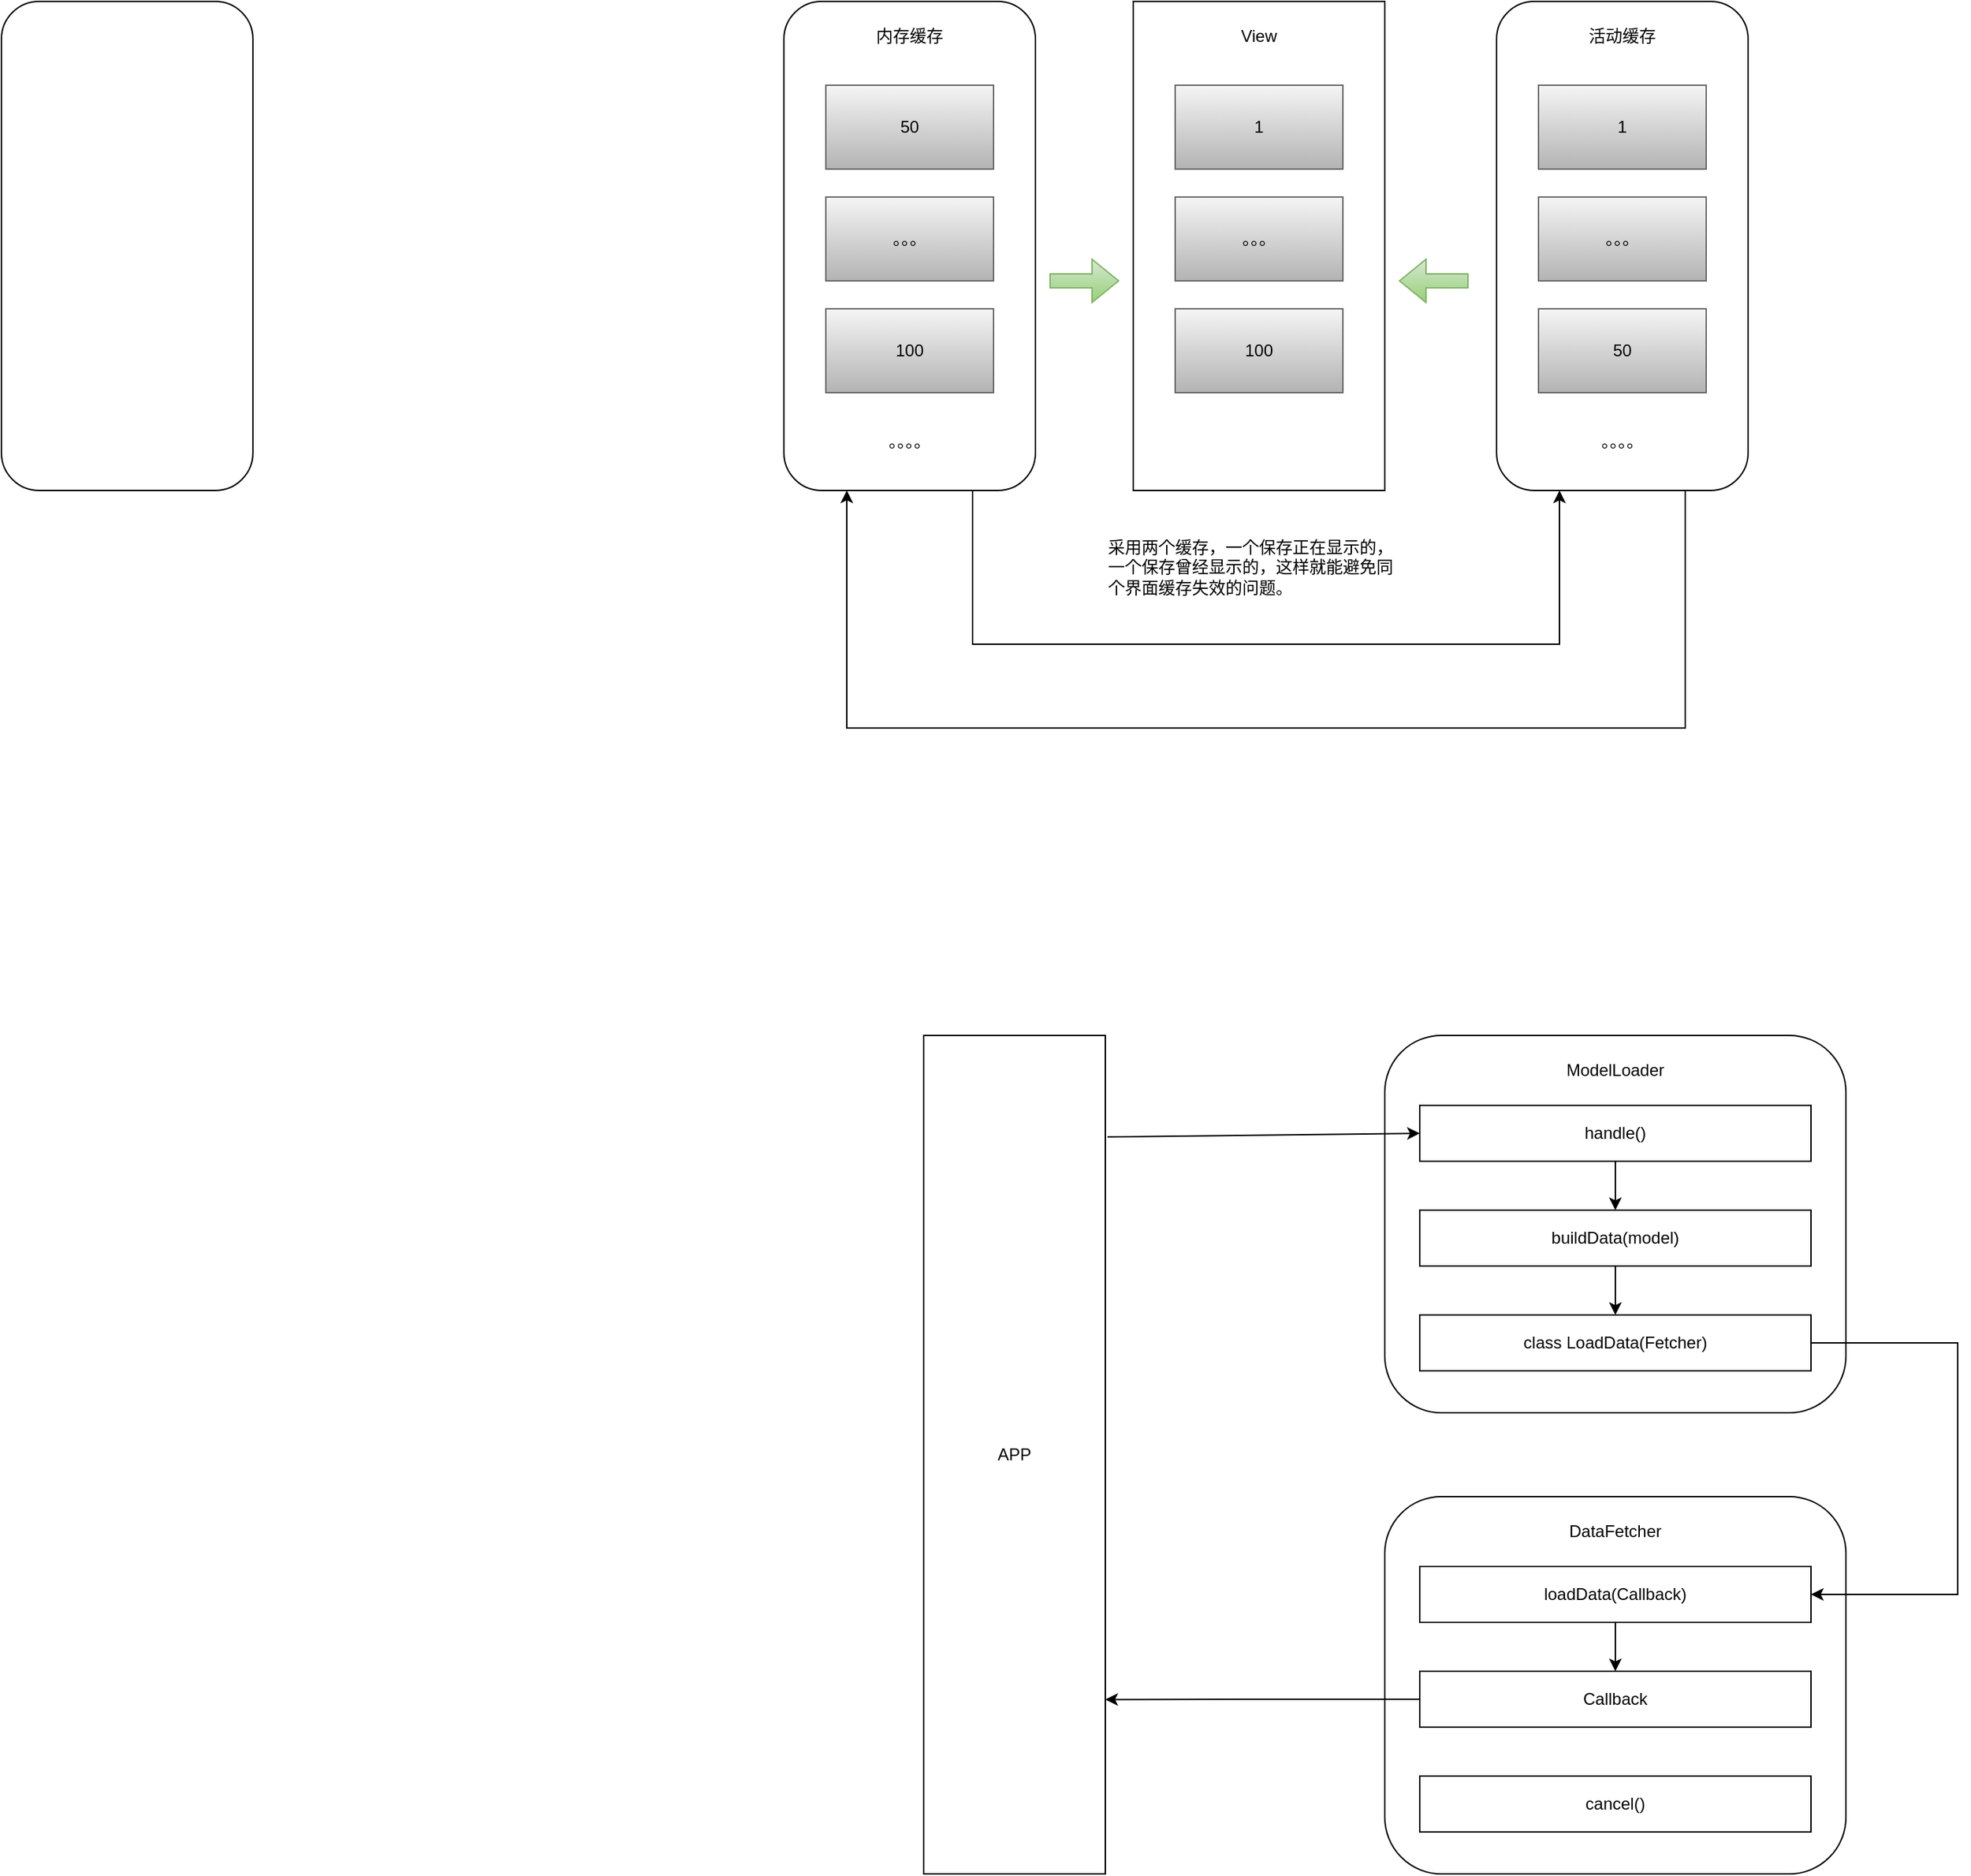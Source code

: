 <mxfile version="21.5.0" type="github">
  <diagram name="第 1 页" id="9gG5TRduuXv9n2lvh1-l">
    <mxGraphModel dx="1379" dy="835" grid="1" gridSize="10" guides="1" tooltips="1" connect="1" arrows="1" fold="1" page="1" pageScale="1" pageWidth="10000" pageHeight="10000" math="0" shadow="0">
      <root>
        <mxCell id="0" />
        <mxCell id="1" parent="0" />
        <mxCell id="RLxla1DwEqxDlipukyhl-1" value="" style="rounded=1;whiteSpace=wrap;html=1;" parent="1" vertex="1">
          <mxGeometry x="150" y="80" width="180" height="350" as="geometry" />
        </mxCell>
        <mxCell id="RLxla1DwEqxDlipukyhl-3" value="" style="rounded=1;whiteSpace=wrap;html=1;" parent="1" vertex="1">
          <mxGeometry x="710" y="80" width="180" height="350" as="geometry" />
        </mxCell>
        <mxCell id="RLxla1DwEqxDlipukyhl-4" value="&lt;font color=&quot;#000000&quot;&gt;50&lt;/font&gt;" style="rounded=0;whiteSpace=wrap;html=1;fillColor=#f5f5f5;gradientColor=#b3b3b3;strokeColor=#666666;" parent="1" vertex="1">
          <mxGeometry x="740" y="140" width="120" height="60" as="geometry" />
        </mxCell>
        <mxCell id="RLxla1DwEqxDlipukyhl-5" value="&lt;font color=&quot;#000000&quot;&gt;。。。&lt;/font&gt;" style="rounded=0;whiteSpace=wrap;html=1;fillColor=#f5f5f5;gradientColor=#b3b3b3;strokeColor=#666666;" parent="1" vertex="1">
          <mxGeometry x="740" y="220" width="120" height="60" as="geometry" />
        </mxCell>
        <mxCell id="RLxla1DwEqxDlipukyhl-6" value="&lt;font color=&quot;#000000&quot;&gt;100&lt;/font&gt;" style="rounded=0;whiteSpace=wrap;html=1;fillColor=#f5f5f5;gradientColor=#b3b3b3;strokeColor=#666666;" parent="1" vertex="1">
          <mxGeometry x="740" y="300" width="120" height="60" as="geometry" />
        </mxCell>
        <mxCell id="RLxla1DwEqxDlipukyhl-8" value="内存缓存" style="text;html=1;strokeColor=none;fillColor=none;align=center;verticalAlign=middle;whiteSpace=wrap;rounded=0;" parent="1" vertex="1">
          <mxGeometry x="760" y="90" width="80" height="30" as="geometry" />
        </mxCell>
        <mxCell id="RLxla1DwEqxDlipukyhl-10" value="。。。。" style="text;html=1;strokeColor=none;fillColor=none;align=center;verticalAlign=middle;whiteSpace=wrap;rounded=0;" parent="1" vertex="1">
          <mxGeometry x="760" y="380" width="80" height="30" as="geometry" />
        </mxCell>
        <mxCell id="RLxla1DwEqxDlipukyhl-11" value="" style="rounded=0;whiteSpace=wrap;html=1;" parent="1" vertex="1">
          <mxGeometry x="960" y="80" width="180" height="350" as="geometry" />
        </mxCell>
        <mxCell id="RLxla1DwEqxDlipukyhl-15" value="View" style="text;html=1;strokeColor=none;fillColor=none;align=center;verticalAlign=middle;whiteSpace=wrap;rounded=0;" parent="1" vertex="1">
          <mxGeometry x="1010" y="90" width="80" height="30" as="geometry" />
        </mxCell>
        <mxCell id="RLxla1DwEqxDlipukyhl-16" value="" style="shape=flexArrow;endArrow=classic;html=1;rounded=0;fillColor=#d5e8d4;gradientColor=#97d077;strokeColor=#82b366;" parent="1" edge="1">
          <mxGeometry width="50" height="50" relative="1" as="geometry">
            <mxPoint x="900" y="280" as="sourcePoint" />
            <mxPoint x="950" y="280" as="targetPoint" />
          </mxGeometry>
        </mxCell>
        <mxCell id="RLxla1DwEqxDlipukyhl-17" value="采用两个缓存，一个保存正在显示的，一个保存曾经显示的，这样就能避免同个界面缓存失效的问题。" style="text;html=1;strokeColor=none;fillColor=none;align=left;verticalAlign=middle;whiteSpace=wrap;rounded=0;" parent="1" vertex="1">
          <mxGeometry x="940" y="450" width="210" height="70" as="geometry" />
        </mxCell>
        <mxCell id="RLxla1DwEqxDlipukyhl-18" value="" style="rounded=1;whiteSpace=wrap;html=1;" parent="1" vertex="1">
          <mxGeometry x="1220" y="80" width="180" height="350" as="geometry" />
        </mxCell>
        <mxCell id="RLxla1DwEqxDlipukyhl-19" value="&lt;font color=&quot;#000000&quot;&gt;1&lt;/font&gt;" style="rounded=0;whiteSpace=wrap;html=1;fillColor=#f5f5f5;gradientColor=#b3b3b3;strokeColor=#666666;" parent="1" vertex="1">
          <mxGeometry x="1250" y="140" width="120" height="60" as="geometry" />
        </mxCell>
        <mxCell id="RLxla1DwEqxDlipukyhl-20" value="&lt;font color=&quot;#000000&quot;&gt;。。。&lt;/font&gt;" style="rounded=0;whiteSpace=wrap;html=1;fillColor=#f5f5f5;gradientColor=#b3b3b3;strokeColor=#666666;" parent="1" vertex="1">
          <mxGeometry x="1250" y="220" width="120" height="60" as="geometry" />
        </mxCell>
        <mxCell id="RLxla1DwEqxDlipukyhl-21" value="&lt;font color=&quot;#000000&quot;&gt;50&lt;/font&gt;" style="rounded=0;whiteSpace=wrap;html=1;fillColor=#f5f5f5;gradientColor=#b3b3b3;strokeColor=#666666;" parent="1" vertex="1">
          <mxGeometry x="1250" y="300" width="120" height="60" as="geometry" />
        </mxCell>
        <mxCell id="RLxla1DwEqxDlipukyhl-22" value="活动缓存" style="text;html=1;strokeColor=none;fillColor=none;align=center;verticalAlign=middle;whiteSpace=wrap;rounded=0;" parent="1" vertex="1">
          <mxGeometry x="1270" y="90" width="80" height="30" as="geometry" />
        </mxCell>
        <mxCell id="RLxla1DwEqxDlipukyhl-23" value="。。。。" style="text;html=1;strokeColor=none;fillColor=none;align=center;verticalAlign=middle;whiteSpace=wrap;rounded=0;" parent="1" vertex="1">
          <mxGeometry x="1270" y="380" width="80" height="30" as="geometry" />
        </mxCell>
        <mxCell id="RLxla1DwEqxDlipukyhl-25" value="" style="shape=flexArrow;endArrow=classic;html=1;rounded=0;fillColor=#d5e8d4;gradientColor=#97d077;strokeColor=#82b366;" parent="1" edge="1">
          <mxGeometry width="50" height="50" relative="1" as="geometry">
            <mxPoint x="1200" y="280" as="sourcePoint" />
            <mxPoint x="1150" y="280" as="targetPoint" />
          </mxGeometry>
        </mxCell>
        <mxCell id="RLxla1DwEqxDlipukyhl-26" value="" style="endArrow=classic;html=1;rounded=0;entryX=0.25;entryY=1;entryDx=0;entryDy=0;exitX=0.75;exitY=1;exitDx=0;exitDy=0;" parent="1" source="RLxla1DwEqxDlipukyhl-3" target="RLxla1DwEqxDlipukyhl-18" edge="1">
          <mxGeometry width="50" height="50" relative="1" as="geometry">
            <mxPoint x="990" y="320" as="sourcePoint" />
            <mxPoint x="1040" y="270" as="targetPoint" />
            <Array as="points">
              <mxPoint x="845" y="540" />
              <mxPoint x="1050" y="540" />
              <mxPoint x="1265" y="540" />
            </Array>
          </mxGeometry>
        </mxCell>
        <mxCell id="RLxla1DwEqxDlipukyhl-27" value="" style="endArrow=classic;html=1;rounded=0;entryX=0.25;entryY=1;entryDx=0;entryDy=0;exitX=0.75;exitY=1;exitDx=0;exitDy=0;" parent="1" source="RLxla1DwEqxDlipukyhl-18" target="RLxla1DwEqxDlipukyhl-3" edge="1">
          <mxGeometry width="50" height="50" relative="1" as="geometry">
            <mxPoint x="990" y="320" as="sourcePoint" />
            <mxPoint x="1040" y="270" as="targetPoint" />
            <Array as="points">
              <mxPoint x="1355" y="600" />
              <mxPoint x="1060" y="600" />
              <mxPoint x="755" y="600" />
            </Array>
          </mxGeometry>
        </mxCell>
        <mxCell id="RLxla1DwEqxDlipukyhl-28" value="&lt;font color=&quot;#000000&quot;&gt;1&lt;/font&gt;" style="rounded=0;whiteSpace=wrap;html=1;fillColor=#f5f5f5;gradientColor=#b3b3b3;strokeColor=#666666;" parent="1" vertex="1">
          <mxGeometry x="990" y="140" width="120" height="60" as="geometry" />
        </mxCell>
        <mxCell id="RLxla1DwEqxDlipukyhl-29" value="&lt;font color=&quot;#000000&quot;&gt;。。。&lt;/font&gt;" style="rounded=0;whiteSpace=wrap;html=1;fillColor=#f5f5f5;gradientColor=#b3b3b3;strokeColor=#666666;" parent="1" vertex="1">
          <mxGeometry x="990" y="220" width="120" height="60" as="geometry" />
        </mxCell>
        <mxCell id="RLxla1DwEqxDlipukyhl-30" value="&lt;font color=&quot;#000000&quot;&gt;100&lt;/font&gt;" style="rounded=0;whiteSpace=wrap;html=1;fillColor=#f5f5f5;gradientColor=#b3b3b3;strokeColor=#666666;" parent="1" vertex="1">
          <mxGeometry x="990" y="300" width="120" height="60" as="geometry" />
        </mxCell>
        <mxCell id="VKbjK9DQ76Tr3MInQOjY-8" value="" style="rounded=1;whiteSpace=wrap;html=1;" vertex="1" parent="1">
          <mxGeometry x="1140" y="820" width="330" height="270" as="geometry" />
        </mxCell>
        <mxCell id="VKbjK9DQ76Tr3MInQOjY-25" style="edgeStyle=orthogonalEdgeStyle;rounded=0;orthogonalLoop=1;jettySize=auto;html=1;entryX=0.5;entryY=0;entryDx=0;entryDy=0;" edge="1" parent="1" source="VKbjK9DQ76Tr3MInQOjY-9" target="VKbjK9DQ76Tr3MInQOjY-10">
          <mxGeometry relative="1" as="geometry" />
        </mxCell>
        <mxCell id="VKbjK9DQ76Tr3MInQOjY-9" value="handle()" style="rounded=0;whiteSpace=wrap;html=1;" vertex="1" parent="1">
          <mxGeometry x="1165" y="870" width="280" height="40" as="geometry" />
        </mxCell>
        <mxCell id="VKbjK9DQ76Tr3MInQOjY-26" style="edgeStyle=orthogonalEdgeStyle;rounded=0;orthogonalLoop=1;jettySize=auto;html=1;entryX=0.5;entryY=0;entryDx=0;entryDy=0;" edge="1" parent="1" source="VKbjK9DQ76Tr3MInQOjY-10" target="VKbjK9DQ76Tr3MInQOjY-11">
          <mxGeometry relative="1" as="geometry" />
        </mxCell>
        <mxCell id="VKbjK9DQ76Tr3MInQOjY-10" value="buildData(model)" style="rounded=0;whiteSpace=wrap;html=1;" vertex="1" parent="1">
          <mxGeometry x="1165" y="945" width="280" height="40" as="geometry" />
        </mxCell>
        <mxCell id="VKbjK9DQ76Tr3MInQOjY-11" value="class LoadData(Fetcher)" style="rounded=0;whiteSpace=wrap;html=1;" vertex="1" parent="1">
          <mxGeometry x="1165" y="1020" width="280" height="40" as="geometry" />
        </mxCell>
        <mxCell id="VKbjK9DQ76Tr3MInQOjY-16" value="ModelLoader" style="text;html=1;strokeColor=none;fillColor=none;align=center;verticalAlign=middle;whiteSpace=wrap;rounded=0;" vertex="1" parent="1">
          <mxGeometry x="1275" y="830" width="60" height="30" as="geometry" />
        </mxCell>
        <mxCell id="VKbjK9DQ76Tr3MInQOjY-17" value="" style="rounded=1;whiteSpace=wrap;html=1;" vertex="1" parent="1">
          <mxGeometry x="1140" y="1150" width="330" height="270" as="geometry" />
        </mxCell>
        <mxCell id="VKbjK9DQ76Tr3MInQOjY-29" style="edgeStyle=orthogonalEdgeStyle;rounded=0;orthogonalLoop=1;jettySize=auto;html=1;entryX=0.5;entryY=0;entryDx=0;entryDy=0;" edge="1" parent="1" source="VKbjK9DQ76Tr3MInQOjY-18" target="VKbjK9DQ76Tr3MInQOjY-19">
          <mxGeometry relative="1" as="geometry" />
        </mxCell>
        <mxCell id="VKbjK9DQ76Tr3MInQOjY-18" value="loadData(Callback)" style="rounded=0;whiteSpace=wrap;html=1;" vertex="1" parent="1">
          <mxGeometry x="1165" y="1200" width="280" height="40" as="geometry" />
        </mxCell>
        <mxCell id="VKbjK9DQ76Tr3MInQOjY-30" style="edgeStyle=orthogonalEdgeStyle;rounded=0;orthogonalLoop=1;jettySize=auto;html=1;entryX=1;entryY=0.792;entryDx=0;entryDy=0;entryPerimeter=0;" edge="1" parent="1" source="VKbjK9DQ76Tr3MInQOjY-19" target="VKbjK9DQ76Tr3MInQOjY-22">
          <mxGeometry relative="1" as="geometry" />
        </mxCell>
        <mxCell id="VKbjK9DQ76Tr3MInQOjY-19" value="Callback" style="rounded=0;whiteSpace=wrap;html=1;" vertex="1" parent="1">
          <mxGeometry x="1165" y="1275" width="280" height="40" as="geometry" />
        </mxCell>
        <mxCell id="VKbjK9DQ76Tr3MInQOjY-20" value="cancel()" style="rounded=0;whiteSpace=wrap;html=1;" vertex="1" parent="1">
          <mxGeometry x="1165" y="1350" width="280" height="40" as="geometry" />
        </mxCell>
        <mxCell id="VKbjK9DQ76Tr3MInQOjY-21" value="DataFetcher" style="text;html=1;strokeColor=none;fillColor=none;align=center;verticalAlign=middle;whiteSpace=wrap;rounded=0;" vertex="1" parent="1">
          <mxGeometry x="1275" y="1160" width="60" height="30" as="geometry" />
        </mxCell>
        <mxCell id="VKbjK9DQ76Tr3MInQOjY-22" value="APP" style="rounded=0;whiteSpace=wrap;html=1;" vertex="1" parent="1">
          <mxGeometry x="810" y="820" width="130" height="600" as="geometry" />
        </mxCell>
        <mxCell id="VKbjK9DQ76Tr3MInQOjY-24" value="" style="endArrow=classic;html=1;rounded=0;entryX=0;entryY=0.5;entryDx=0;entryDy=0;exitX=1.012;exitY=0.121;exitDx=0;exitDy=0;exitPerimeter=0;" edge="1" parent="1" source="VKbjK9DQ76Tr3MInQOjY-22" target="VKbjK9DQ76Tr3MInQOjY-9">
          <mxGeometry width="50" height="50" relative="1" as="geometry">
            <mxPoint x="1160" y="1150" as="sourcePoint" />
            <mxPoint x="1210" y="1100" as="targetPoint" />
          </mxGeometry>
        </mxCell>
        <mxCell id="VKbjK9DQ76Tr3MInQOjY-27" style="edgeStyle=orthogonalEdgeStyle;rounded=0;orthogonalLoop=1;jettySize=auto;html=1;entryX=1;entryY=0.5;entryDx=0;entryDy=0;" edge="1" parent="1" source="VKbjK9DQ76Tr3MInQOjY-11" target="VKbjK9DQ76Tr3MInQOjY-18">
          <mxGeometry relative="1" as="geometry">
            <Array as="points">
              <mxPoint x="1550" y="1040" />
              <mxPoint x="1550" y="1220" />
            </Array>
          </mxGeometry>
        </mxCell>
      </root>
    </mxGraphModel>
  </diagram>
</mxfile>
